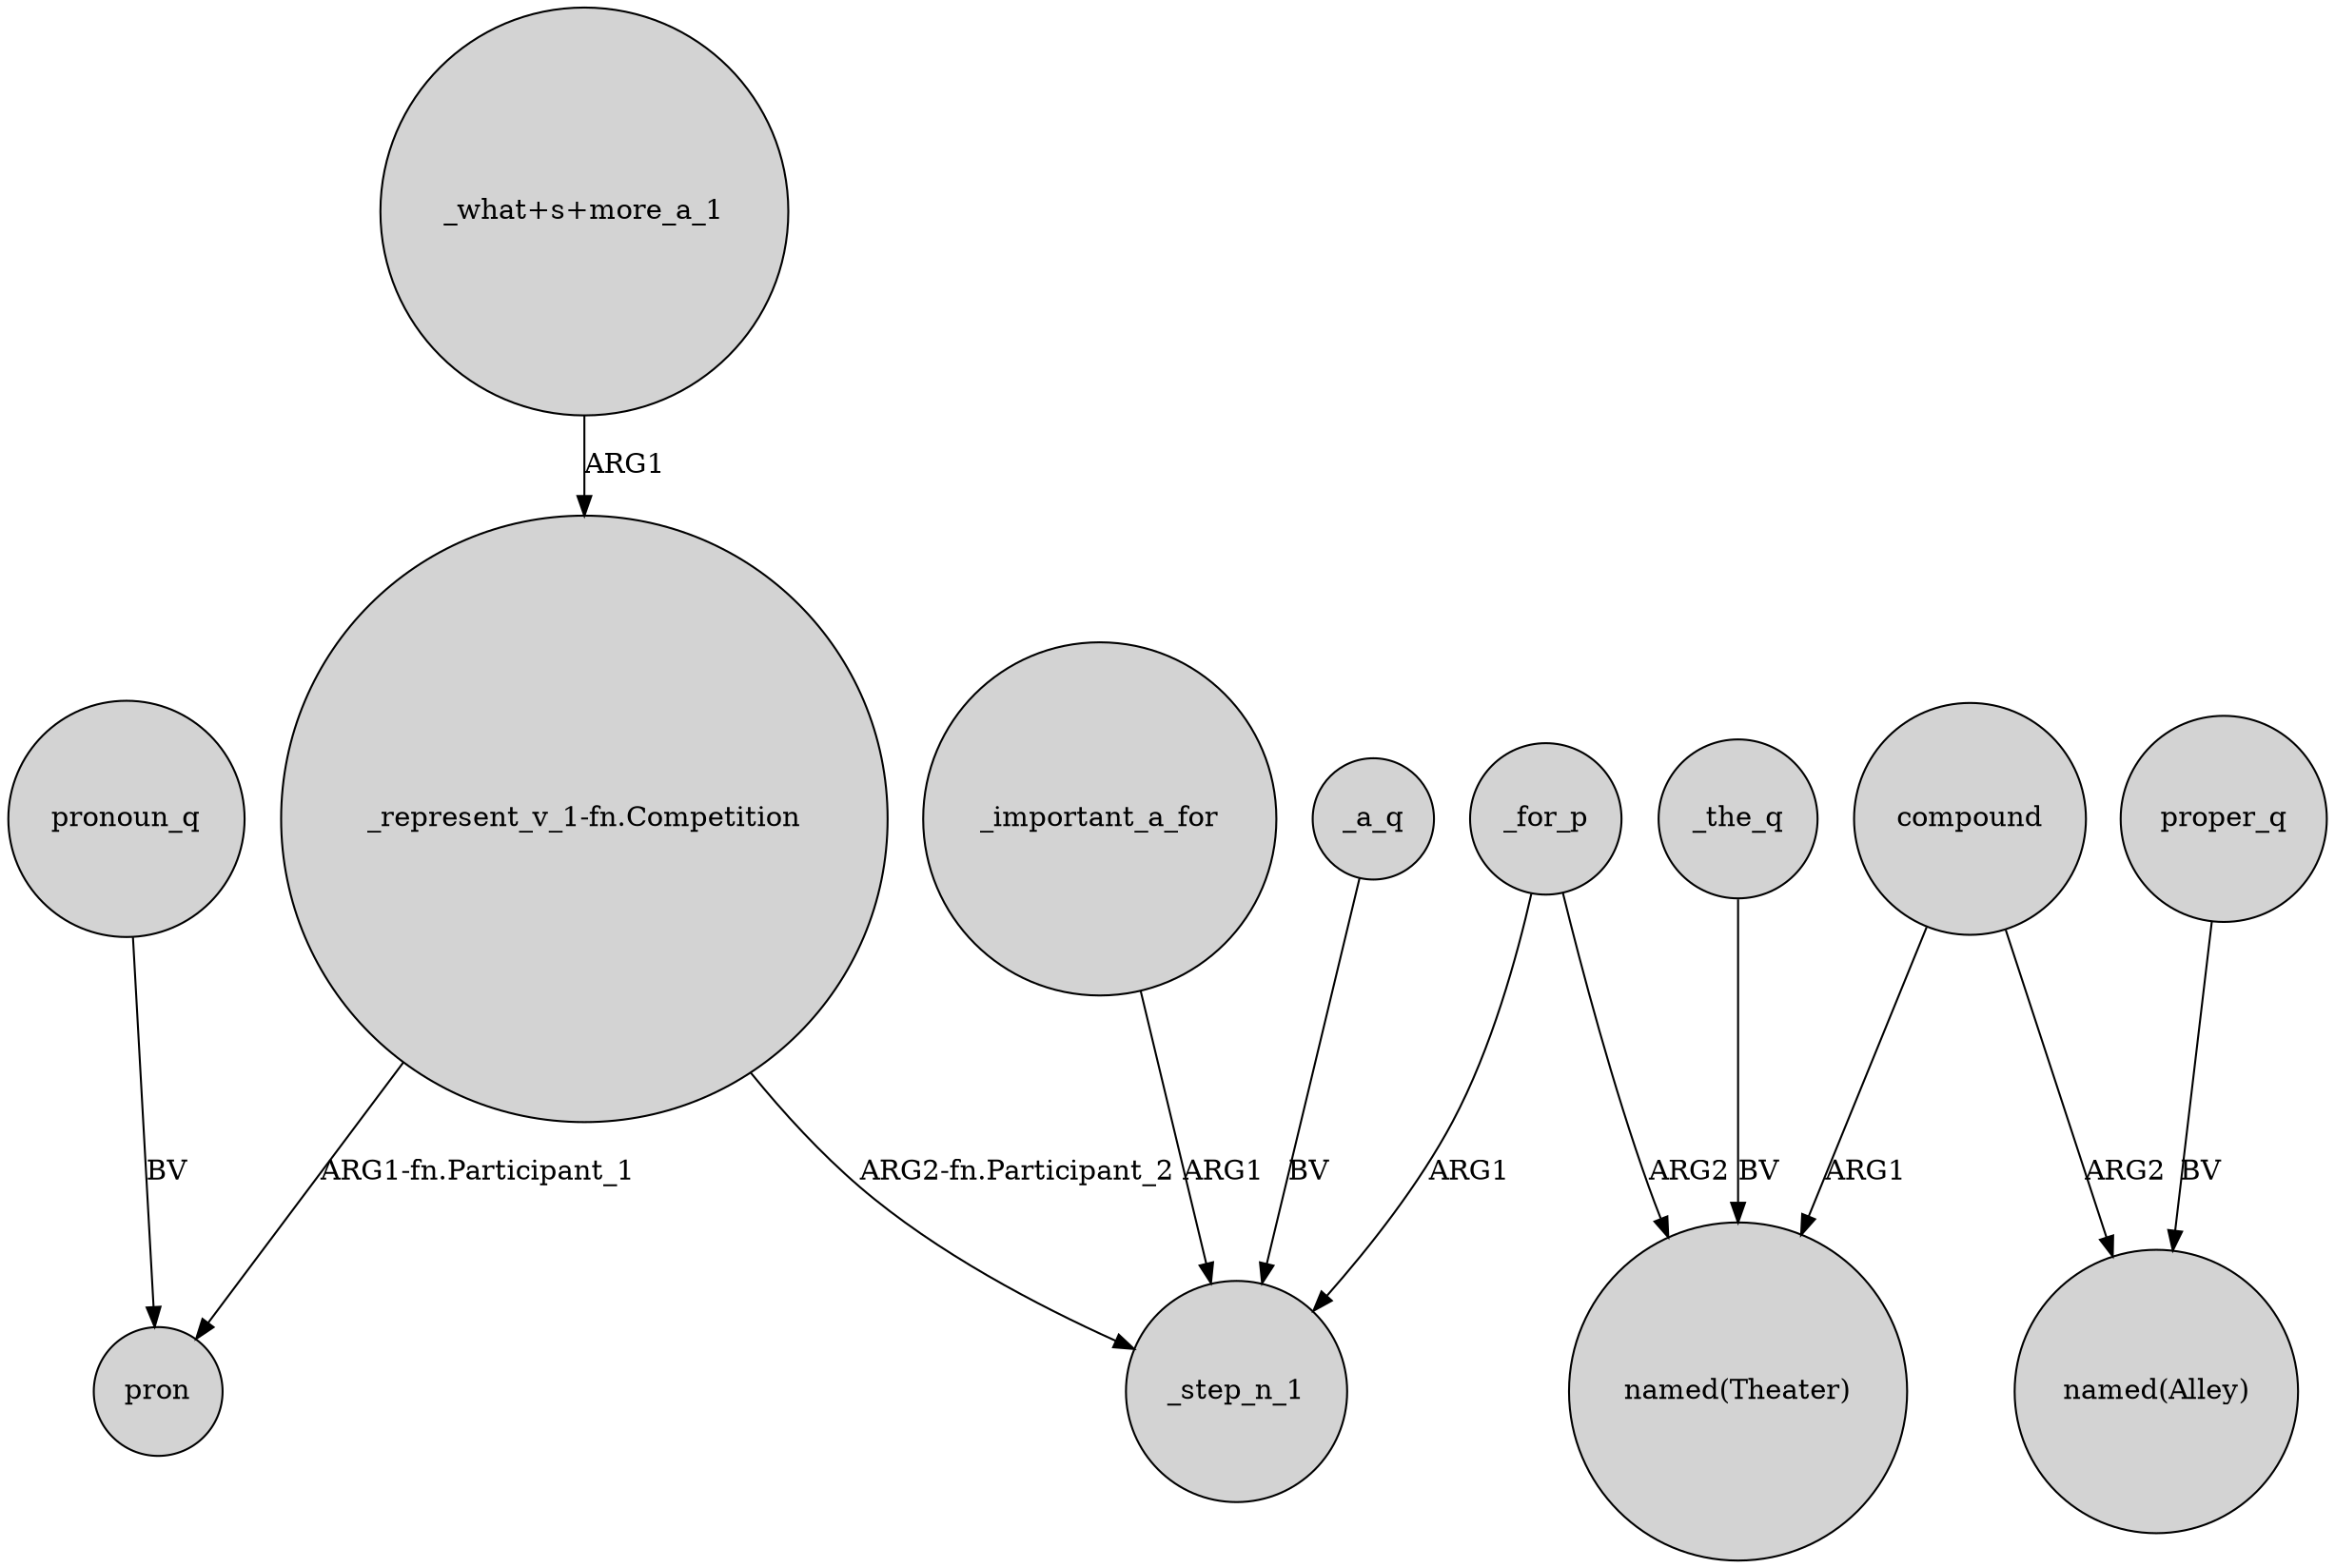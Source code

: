 digraph {
	node [shape=circle style=filled]
	"_represent_v_1-fn.Competition" -> pron [label="ARG1-fn.Participant_1"]
	_for_p -> _step_n_1 [label=ARG1]
	"_what+s+more_a_1" -> "_represent_v_1-fn.Competition" [label=ARG1]
	compound -> "named(Theater)" [label=ARG1]
	proper_q -> "named(Alley)" [label=BV]
	_for_p -> "named(Theater)" [label=ARG2]
	_important_a_for -> _step_n_1 [label=ARG1]
	pronoun_q -> pron [label=BV]
	compound -> "named(Alley)" [label=ARG2]
	_the_q -> "named(Theater)" [label=BV]
	_a_q -> _step_n_1 [label=BV]
	"_represent_v_1-fn.Competition" -> _step_n_1 [label="ARG2-fn.Participant_2"]
}
